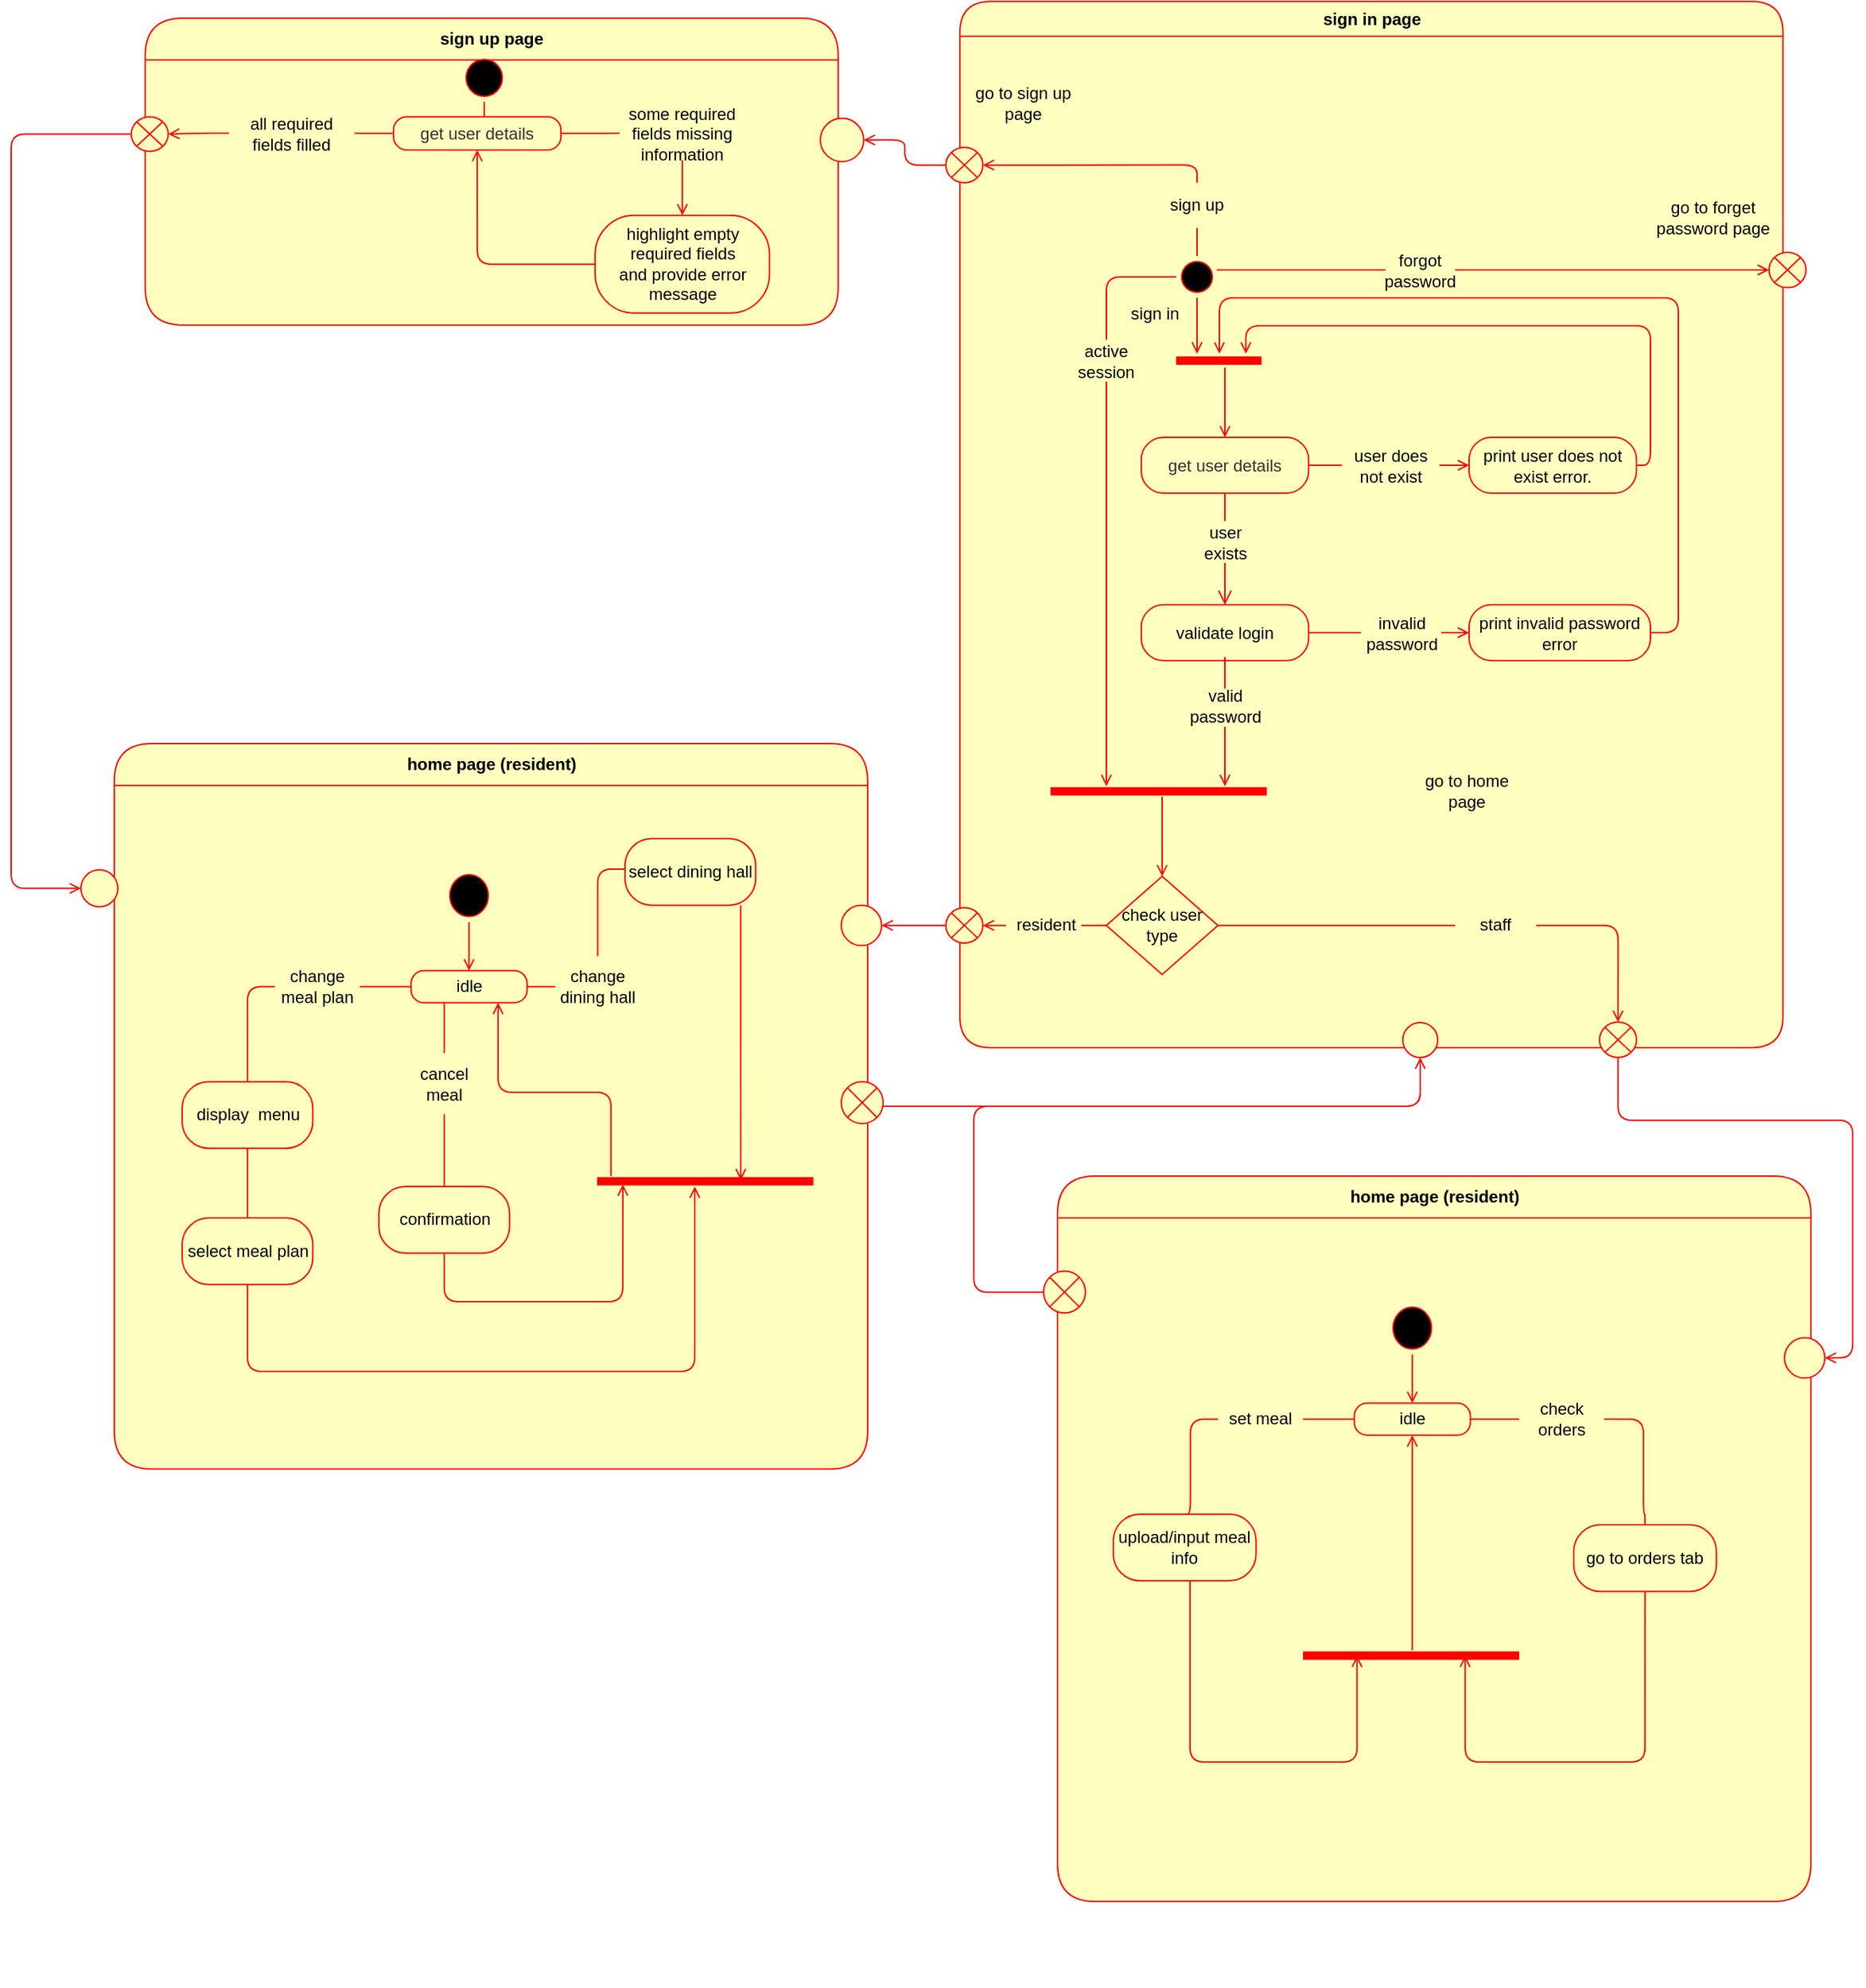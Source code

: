 <mxfile version="13.6.4" type="device"><diagram name="Page-1" id="e7e014a7-5840-1c2e-5031-d8a46d1fe8dd"><mxGraphModel dx="1730" dy="927" grid="1" gridSize="10" guides="1" tooltips="1" connect="1" arrows="1" fold="1" page="1" pageScale="1" pageWidth="1169" pageHeight="826" background="#ffffff" math="0" shadow="0"><root><mxCell id="0"/><mxCell id="1" parent="0"/><mxCell id="c84REXL6Kti-XfnDkjd7-9" value="" style="group" parent="1" vertex="1" connectable="0"><mxGeometry x="333.92" y="570" width="540" height="581" as="geometry"/></mxCell><mxCell id="J8pDNo0ezFdoXemJRQIE-2" value="home page (resident)" style="swimlane;html=1;fontStyle=1;align=center;verticalAlign=middle;childLayout=stackLayout;horizontal=1;startSize=30;horizontalStack=0;resizeParent=0;resizeLast=1;container=1;fontColor=#000000;collapsible=0;rounded=1;arcSize=30;strokeColor=#ff0000;fillColor=#ffffc0;swimlaneFillColor=#ffffc0;dropTarget=0;" parent="c84REXL6Kti-XfnDkjd7-9" vertex="1"><mxGeometry width="540" height="520" as="geometry"/></mxCell><mxCell id="axWKq0WFahW45HJYcGb4-112" style="edgeStyle=orthogonalEdgeStyle;rounded=1;orthogonalLoop=1;jettySize=auto;html=1;endArrow=open;endFill=0;strokeColor=#FF0000;" parent="c84REXL6Kti-XfnDkjd7-9" source="J8pDNo0ezFdoXemJRQIE-16" target="J8pDNo0ezFdoXemJRQIE-75" edge="1"><mxGeometry relative="1" as="geometry"/></mxCell><mxCell id="J8pDNo0ezFdoXemJRQIE-16" value="" style="ellipse;html=1;shape=startState;fillColor=#000000;strokeColor=#ff0000;" parent="c84REXL6Kti-XfnDkjd7-9" vertex="1"><mxGeometry x="236.528" y="89.996" width="35.56" height="37.93" as="geometry"/></mxCell><mxCell id="axWKq0WFahW45HJYcGb4-122" style="edgeStyle=orthogonalEdgeStyle;rounded=1;orthogonalLoop=1;jettySize=auto;html=1;entryX=0.5;entryY=0;entryDx=0;entryDy=0;endArrow=none;endFill=0;strokeColor=#FF0000;" parent="c84REXL6Kti-XfnDkjd7-9" source="axWKq0WFahW45HJYcGb4-136" target="axWKq0WFahW45HJYcGb4-119" edge="1"><mxGeometry relative="1" as="geometry"><Array as="points"><mxPoint x="95.231" y="174.133"/></Array></mxGeometry></mxCell><mxCell id="J8pDNo0ezFdoXemJRQIE-75" value="idle" style="rounded=1;whiteSpace=wrap;html=1;arcSize=40;fontColor=#000000;fillColor=#ffffc0;strokeColor=#ff0000;" parent="c84REXL6Kti-XfnDkjd7-9" vertex="1"><mxGeometry x="212.723" y="162.765" width="83.176" height="23.01" as="geometry"/></mxCell><mxCell id="J8pDNo0ezFdoXemJRQIE-231" value="" style="shape=sumEllipse;perimeter=ellipsePerimeter;whiteSpace=wrap;html=1;backgroundOutline=1;strokeColor=#FF0000;fillColor=#ffffc0;" parent="c84REXL6Kti-XfnDkjd7-9" vertex="1"><mxGeometry x="521.09" y="242.35" width="30" height="30" as="geometry"/></mxCell><mxCell id="J8pDNo0ezFdoXemJRQIE-235" value="" style="ellipse;whiteSpace=wrap;html=1;aspect=fixed;fillColor=#ffffc0;strokeColor=#FF0000;" parent="c84REXL6Kti-XfnDkjd7-9" vertex="1"><mxGeometry x="521.09" y="115.87" width="28.91" height="28.91" as="geometry"/></mxCell><mxCell id="axWKq0WFahW45HJYcGb4-119" value="display&amp;nbsp; menu" style="rounded=1;whiteSpace=wrap;html=1;arcSize=40;fontColor=#000000;fillColor=#ffffc0;strokeColor=#ff0000;" parent="c84REXL6Kti-XfnDkjd7-9" vertex="1"><mxGeometry x="48.651" y="242.352" width="93.64" height="47.719" as="geometry"/></mxCell><mxCell id="axWKq0WFahW45HJYcGb4-147" style="edgeStyle=orthogonalEdgeStyle;rounded=1;orthogonalLoop=1;jettySize=auto;html=1;endArrow=open;endFill=0;strokeColor=#FF0000;" parent="c84REXL6Kti-XfnDkjd7-9" source="axWKq0WFahW45HJYcGb4-133" edge="1"><mxGeometry relative="1" as="geometry"><mxPoint x="449.08" y="313" as="targetPoint"/><Array as="points"><mxPoint x="449" y="220"/><mxPoint x="449" y="220"/></Array></mxGeometry></mxCell><mxCell id="axWKq0WFahW45HJYcGb4-133" value="select dining hall" style="rounded=1;whiteSpace=wrap;html=1;arcSize=40;fontColor=#000000;fillColor=#ffffc0;strokeColor=#ff0000;" parent="c84REXL6Kti-XfnDkjd7-9" vertex="1"><mxGeometry x="366.082" y="68.152" width="93.64" height="47.719" as="geometry"/></mxCell><mxCell id="axWKq0WFahW45HJYcGb4-123" style="edgeStyle=orthogonalEdgeStyle;rounded=1;orthogonalLoop=1;jettySize=auto;html=1;endArrow=none;endFill=0;strokeColor=#FF0000;" parent="c84REXL6Kti-XfnDkjd7-9" source="axWKq0WFahW45HJYcGb4-144" edge="1"><mxGeometry relative="1" as="geometry"><mxPoint x="366.08" y="90" as="targetPoint"/><Array as="points"><mxPoint x="346" y="90"/></Array></mxGeometry></mxCell><mxCell id="axWKq0WFahW45HJYcGb4-148" style="edgeStyle=orthogonalEdgeStyle;rounded=1;orthogonalLoop=1;jettySize=auto;html=1;entryX=0.119;entryY=0.8;entryDx=0;entryDy=0;entryPerimeter=0;endArrow=open;endFill=0;strokeColor=#FF0000;" parent="c84REXL6Kti-XfnDkjd7-9" source="axWKq0WFahW45HJYcGb4-135" target="axWKq0WFahW45HJYcGb4-146" edge="1"><mxGeometry relative="1" as="geometry"><Array as="points"><mxPoint x="237" y="400"/><mxPoint x="365" y="400"/></Array></mxGeometry></mxCell><mxCell id="axWKq0WFahW45HJYcGb4-135" value="confirmation" style="rounded=1;whiteSpace=wrap;html=1;arcSize=40;fontColor=#000000;fillColor=#ffffc0;strokeColor=#ff0000;" parent="c84REXL6Kti-XfnDkjd7-9" vertex="1"><mxGeometry x="189.664" y="317.501" width="93.64" height="47.719" as="geometry"/></mxCell><mxCell id="axWKq0WFahW45HJYcGb4-136" value="change meal plan" style="text;html=1;strokeColor=none;fillColor=none;align=center;verticalAlign=middle;whiteSpace=wrap;rounded=0;" parent="c84REXL6Kti-XfnDkjd7-9" vertex="1"><mxGeometry x="115.114" y="152.382" width="60.812" height="43.785" as="geometry"/></mxCell><mxCell id="axWKq0WFahW45HJYcGb4-137" style="edgeStyle=orthogonalEdgeStyle;rounded=1;orthogonalLoop=1;jettySize=auto;html=1;endArrow=none;endFill=0;strokeColor=#FF0000;entryX=1;entryY=0.5;entryDx=0;entryDy=0;" parent="c84REXL6Kti-XfnDkjd7-9" source="J8pDNo0ezFdoXemJRQIE-75" target="axWKq0WFahW45HJYcGb4-136" edge="1"><mxGeometry relative="1" as="geometry"><mxPoint x="568.53" y="855.35" as="sourcePoint"/><mxPoint x="177.904" y="174.133" as="targetPoint"/><Array as="points"/></mxGeometry></mxCell><mxCell id="axWKq0WFahW45HJYcGb4-143" style="edgeStyle=orthogonalEdgeStyle;rounded=1;orthogonalLoop=1;jettySize=auto;html=1;entryX=0.5;entryY=0;entryDx=0;entryDy=0;endArrow=none;endFill=0;strokeColor=#FF0000;" parent="c84REXL6Kti-XfnDkjd7-9" source="axWKq0WFahW45HJYcGb4-138" target="axWKq0WFahW45HJYcGb4-135" edge="1"><mxGeometry relative="1" as="geometry"/></mxCell><mxCell id="axWKq0WFahW45HJYcGb4-138" value="cancel meal" style="text;html=1;strokeColor=none;fillColor=none;align=center;verticalAlign=middle;whiteSpace=wrap;rounded=0;" parent="c84REXL6Kti-XfnDkjd7-9" vertex="1"><mxGeometry x="206.083" y="221.902" width="60.812" height="43.785" as="geometry"/></mxCell><mxCell id="axWKq0WFahW45HJYcGb4-139" style="edgeStyle=orthogonalEdgeStyle;rounded=1;orthogonalLoop=1;jettySize=auto;html=1;endArrow=none;endFill=0;strokeColor=#FF0000;entryX=0.5;entryY=0;entryDx=0;entryDy=0;" parent="c84REXL6Kti-XfnDkjd7-9" source="J8pDNo0ezFdoXemJRQIE-75" target="axWKq0WFahW45HJYcGb4-138" edge="1"><mxGeometry relative="1" as="geometry"><mxPoint x="610.115" y="971.126" as="targetPoint"/><mxPoint x="610.104" y="866.83" as="sourcePoint"/><Array as="points"><mxPoint x="236" y="222"/></Array></mxGeometry></mxCell><mxCell id="axWKq0WFahW45HJYcGb4-144" value="change dining hall" style="text;html=1;strokeColor=none;fillColor=none;align=center;verticalAlign=middle;whiteSpace=wrap;rounded=0;" parent="c84REXL6Kti-XfnDkjd7-9" vertex="1"><mxGeometry x="316.084" y="152.372" width="60.812" height="43.785" as="geometry"/></mxCell><mxCell id="axWKq0WFahW45HJYcGb4-145" style="edgeStyle=orthogonalEdgeStyle;rounded=1;orthogonalLoop=1;jettySize=auto;html=1;endArrow=none;endFill=0;strokeColor=#FF0000;entryX=0;entryY=0.5;entryDx=0;entryDy=0;" parent="c84REXL6Kti-XfnDkjd7-9" source="J8pDNo0ezFdoXemJRQIE-75" target="axWKq0WFahW45HJYcGb4-144" edge="1"><mxGeometry relative="1" as="geometry"><mxPoint x="701.232" y="800.982" as="targetPoint"/><mxPoint x="625.899" y="744.329" as="sourcePoint"/></mxGeometry></mxCell><mxCell id="axWKq0WFahW45HJYcGb4-150" style="edgeStyle=orthogonalEdgeStyle;rounded=1;orthogonalLoop=1;jettySize=auto;html=1;entryX=0.75;entryY=1;entryDx=0;entryDy=0;endArrow=open;endFill=0;strokeColor=#FF0000;" parent="c84REXL6Kti-XfnDkjd7-9" source="axWKq0WFahW45HJYcGb4-146" target="J8pDNo0ezFdoXemJRQIE-75" edge="1"><mxGeometry relative="1" as="geometry"><Array as="points"><mxPoint x="356" y="250"/><mxPoint x="275" y="250"/></Array></mxGeometry></mxCell><mxCell id="axWKq0WFahW45HJYcGb4-146" value="" style="shape=line;html=1;strokeWidth=6;strokeColor=#ff0000;" parent="c84REXL6Kti-XfnDkjd7-9" vertex="1"><mxGeometry x="346.08" y="310" width="155" height="7.5" as="geometry"/></mxCell><mxCell id="axWKq0WFahW45HJYcGb4-149" style="edgeStyle=orthogonalEdgeStyle;rounded=1;orthogonalLoop=1;jettySize=auto;html=1;endArrow=open;endFill=0;strokeColor=#FF0000;" parent="c84REXL6Kti-XfnDkjd7-9" source="axWKq0WFahW45HJYcGb4-119" target="axWKq0WFahW45HJYcGb4-146" edge="1"><mxGeometry relative="1" as="geometry"><mxPoint x="416.08" y="500" as="targetPoint"/><Array as="points"><mxPoint x="95.08" y="450"/><mxPoint x="416.08" y="450"/></Array></mxGeometry></mxCell><mxCell id="wWHt8qmo5a6tFnGmLtDV-1" value="select meal plan" style="rounded=1;whiteSpace=wrap;html=1;arcSize=40;fontColor=#000000;fillColor=#ffffc0;strokeColor=#ff0000;" vertex="1" parent="c84REXL6Kti-XfnDkjd7-9"><mxGeometry x="48.651" y="340.002" width="93.64" height="47.719" as="geometry"/></mxCell><mxCell id="c84REXL6Kti-XfnDkjd7-10" value="" style="group" parent="1" vertex="1" connectable="0"><mxGeometry x="920" y="38" width="630" height="757" as="geometry"/></mxCell><mxCell id="J8pDNo0ezFdoXemJRQIE-218" value="sign in page" style="swimlane;html=1;fontStyle=1;align=center;verticalAlign=middle;childLayout=stackLayout;horizontal=1;startSize=25;horizontalStack=0;resizeParent=0;resizeLast=1;container=1;fontColor=#000000;collapsible=0;rounded=1;arcSize=30;strokeColor=#ff0000;fillColor=#ffffc0;swimlaneFillColor=#ffffc0;dropTarget=0;" parent="c84REXL6Kti-XfnDkjd7-10" vertex="1"><mxGeometry x="20" width="590" height="750" as="geometry"/></mxCell><mxCell id="cNfwhekLYFBPGd0EELtA-41" value="" style="ellipse;html=1;shape=startState;fillColor=#000000;strokeColor=#ff0000;" parent="c84REXL6Kti-XfnDkjd7-10" vertex="1"><mxGeometry x="175" y="182.5" width="30" height="30" as="geometry"/></mxCell><mxCell id="cNfwhekLYFBPGd0EELtA-42" value="" style="edgeStyle=orthogonalEdgeStyle;html=1;verticalAlign=bottom;endArrow=open;endSize=6;strokeColor=#ff0000;" parent="c84REXL6Kti-XfnDkjd7-10" source="cNfwhekLYFBPGd0EELtA-41" edge="1"><mxGeometry relative="1" as="geometry"><mxPoint x="190" y="252.5" as="targetPoint"/><Array as="points"><mxPoint x="190" y="232.5"/><mxPoint x="190" y="232.5"/></Array></mxGeometry></mxCell><mxCell id="cNfwhekLYFBPGd0EELtA-50" value="&lt;span style=&quot;color: rgb(51 , 51 , 51)&quot;&gt;get user details&lt;/span&gt;" style="rounded=1;whiteSpace=wrap;html=1;arcSize=40;fontColor=#000000;fillColor=#ffffc0;strokeColor=#ff0000;" parent="c84REXL6Kti-XfnDkjd7-10" vertex="1"><mxGeometry x="150" y="312.5" width="120" height="40" as="geometry"/></mxCell><mxCell id="cNfwhekLYFBPGd0EELtA-52" value="validate login" style="rounded=1;whiteSpace=wrap;html=1;arcSize=40;fontColor=#000000;fillColor=#ffffc0;strokeColor=#ff0000;" parent="c84REXL6Kti-XfnDkjd7-10" vertex="1"><mxGeometry x="150" y="432.5" width="120" height="40" as="geometry"/></mxCell><mxCell id="J8pDNo0ezFdoXemJRQIE-70" style="edgeStyle=orthogonalEdgeStyle;rounded=1;orthogonalLoop=1;jettySize=auto;html=1;startArrow=none;startFill=0;endArrow=open;endFill=0;endSize=6;strokeColor=#FF0000;" parent="c84REXL6Kti-XfnDkjd7-10" source="cNfwhekLYFBPGd0EELtA-54" edge="1"><mxGeometry relative="1" as="geometry"><mxPoint x="225" y="252.5" as="targetPoint"/><Array as="points"><mxPoint x="515" y="332.5"/><mxPoint x="515" y="232.5"/><mxPoint x="225" y="232.5"/></Array></mxGeometry></mxCell><mxCell id="cNfwhekLYFBPGd0EELtA-54" value="print user does not exist error." style="rounded=1;whiteSpace=wrap;html=1;arcSize=40;fontColor=#000000;fillColor=#ffffc0;strokeColor=#ff0000;" parent="c84REXL6Kti-XfnDkjd7-10" vertex="1"><mxGeometry x="385" y="312.5" width="120" height="40" as="geometry"/></mxCell><mxCell id="cNfwhekLYFBPGd0EELtA-59" value="print invalid password error" style="rounded=1;whiteSpace=wrap;html=1;arcSize=40;fontColor=#000000;fillColor=#ffffc0;strokeColor=#ff0000;" parent="c84REXL6Kti-XfnDkjd7-10" vertex="1"><mxGeometry x="385" y="432.5" width="130" height="40" as="geometry"/></mxCell><mxCell id="qxdA_kbtUOldHFDPIeFM-6" value="forgot password" style="text;html=1;strokeColor=none;fillColor=none;align=center;verticalAlign=middle;whiteSpace=wrap;rounded=0;fontColor=#000000;" parent="c84REXL6Kti-XfnDkjd7-10" vertex="1"><mxGeometry x="325" y="177.5" width="50" height="30" as="geometry"/></mxCell><mxCell id="J8pDNo0ezFdoXemJRQIE-190" style="edgeStyle=orthogonalEdgeStyle;rounded=0;orthogonalLoop=1;jettySize=auto;html=1;entryX=0;entryY=0.5;entryDx=0;entryDy=0;startArrow=none;startFill=0;endArrow=none;endFill=0;endSize=6;strokeColor=#FF0000;" parent="c84REXL6Kti-XfnDkjd7-10" source="cNfwhekLYFBPGd0EELtA-41" target="qxdA_kbtUOldHFDPIeFM-6" edge="1"><mxGeometry relative="1" as="geometry"><Array as="points"><mxPoint x="265" y="192.5"/><mxPoint x="265" y="192.5"/></Array></mxGeometry></mxCell><mxCell id="qxdA_kbtUOldHFDPIeFM-13" value="go to forget password page" style="text;html=1;strokeColor=none;fillColor=none;align=center;verticalAlign=middle;whiteSpace=wrap;rounded=0;" parent="c84REXL6Kti-XfnDkjd7-10" vertex="1"><mxGeometry x="505" y="137.5" width="110" height="35" as="geometry"/></mxCell><mxCell id="hpKaqUBEXIY6Ty9HshB4-2" value="go to sign up page" style="text;html=1;strokeColor=none;fillColor=none;align=center;verticalAlign=middle;whiteSpace=wrap;rounded=0;" parent="c84REXL6Kti-XfnDkjd7-10" vertex="1"><mxGeometry x="20" y="55" width="91.25" height="35" as="geometry"/></mxCell><mxCell id="hpKaqUBEXIY6Ty9HshB4-4" value="sign up" style="text;html=1;strokeColor=none;fillColor=none;align=center;verticalAlign=middle;whiteSpace=wrap;rounded=0;" parent="c84REXL6Kti-XfnDkjd7-10" vertex="1"><mxGeometry x="145" y="130" width="90" height="32.5" as="geometry"/></mxCell><mxCell id="J8pDNo0ezFdoXemJRQIE-188" style="edgeStyle=orthogonalEdgeStyle;rounded=0;orthogonalLoop=1;jettySize=auto;html=1;startArrow=none;startFill=0;endArrow=none;endFill=0;endSize=6;strokeColor=#FF0000;" parent="c84REXL6Kti-XfnDkjd7-10" source="cNfwhekLYFBPGd0EELtA-41" target="hpKaqUBEXIY6Ty9HshB4-4" edge="1"><mxGeometry relative="1" as="geometry"/></mxCell><mxCell id="J8pDNo0ezFdoXemJRQIE-46" value="" style="shape=line;html=1;strokeWidth=6;strokeColor=#ff0000;" parent="c84REXL6Kti-XfnDkjd7-10" vertex="1"><mxGeometry x="85" y="562.5" width="155" height="7.5" as="geometry"/></mxCell><mxCell id="J8pDNo0ezFdoXemJRQIE-67" style="edgeStyle=orthogonalEdgeStyle;rounded=0;orthogonalLoop=1;jettySize=auto;html=1;entryX=0.5;entryY=0;entryDx=0;entryDy=0;startArrow=none;startFill=0;endArrow=open;endFill=0;endSize=6;strokeColor=#FF0000;" parent="c84REXL6Kti-XfnDkjd7-10" source="J8pDNo0ezFdoXemJRQIE-59" target="cNfwhekLYFBPGd0EELtA-50" edge="1"><mxGeometry relative="1" as="geometry"><Array as="points"><mxPoint x="210" y="272.5"/><mxPoint x="210" y="272.5"/></Array></mxGeometry></mxCell><mxCell id="J8pDNo0ezFdoXemJRQIE-59" value="" style="shape=line;html=1;strokeWidth=6;strokeColor=#ff0000;rotation=0;" parent="c84REXL6Kti-XfnDkjd7-10" vertex="1"><mxGeometry x="175" y="252.5" width="61.25" height="10" as="geometry"/></mxCell><mxCell id="J8pDNo0ezFdoXemJRQIE-65" style="edgeStyle=orthogonalEdgeStyle;rounded=1;orthogonalLoop=1;jettySize=auto;html=1;startArrow=none;startFill=0;endArrow=open;endFill=0;endSize=6;strokeColor=#FF0000;" parent="c84REXL6Kti-XfnDkjd7-10" source="cNfwhekLYFBPGd0EELtA-59" target="J8pDNo0ezFdoXemJRQIE-59" edge="1"><mxGeometry relative="1" as="geometry"><mxPoint x="575" y="212.5" as="targetPoint"/><Array as="points"><mxPoint x="535" y="452.5"/><mxPoint x="535" y="212.5"/><mxPoint x="206" y="212.5"/></Array></mxGeometry></mxCell><mxCell id="J8pDNo0ezFdoXemJRQIE-180" style="edgeStyle=orthogonalEdgeStyle;rounded=0;orthogonalLoop=1;jettySize=auto;html=1;entryX=0;entryY=0.5;entryDx=0;entryDy=0;startArrow=none;startFill=0;endArrow=open;endFill=0;endSize=6;strokeColor=#FF0000;" parent="c84REXL6Kti-XfnDkjd7-10" source="cNfwhekLYFBPGd0EELtA-69" target="cNfwhekLYFBPGd0EELtA-59" edge="1"><mxGeometry relative="1" as="geometry"/></mxCell><mxCell id="cNfwhekLYFBPGd0EELtA-69" value="&lt;div&gt;invalid password&lt;/div&gt;" style="text;html=1;strokeColor=none;fillColor=none;align=center;verticalAlign=middle;whiteSpace=wrap;rounded=0;fontColor=#000000;" parent="c84REXL6Kti-XfnDkjd7-10" vertex="1"><mxGeometry x="307.5" y="437.5" width="57.5" height="30" as="geometry"/></mxCell><mxCell id="J8pDNo0ezFdoXemJRQIE-179" style="edgeStyle=orthogonalEdgeStyle;rounded=0;orthogonalLoop=1;jettySize=auto;html=1;entryX=0;entryY=0.5;entryDx=0;entryDy=0;startArrow=none;startFill=0;endArrow=none;endFill=0;endSize=6;strokeColor=#FF0000;" parent="c84REXL6Kti-XfnDkjd7-10" source="cNfwhekLYFBPGd0EELtA-52" target="cNfwhekLYFBPGd0EELtA-69" edge="1"><mxGeometry relative="1" as="geometry"/></mxCell><mxCell id="J8pDNo0ezFdoXemJRQIE-183" style="edgeStyle=orthogonalEdgeStyle;rounded=0;orthogonalLoop=1;jettySize=auto;html=1;entryX=0;entryY=0.5;entryDx=0;entryDy=0;startArrow=none;startFill=0;endArrow=open;endFill=0;endSize=6;strokeColor=#FF0000;" parent="c84REXL6Kti-XfnDkjd7-10" source="cNfwhekLYFBPGd0EELtA-67" target="cNfwhekLYFBPGd0EELtA-54" edge="1"><mxGeometry relative="1" as="geometry"/></mxCell><mxCell id="cNfwhekLYFBPGd0EELtA-67" value="user does not exist" style="text;html=1;strokeColor=none;fillColor=none;align=center;verticalAlign=middle;whiteSpace=wrap;rounded=0;fontColor=#000000;" parent="c84REXL6Kti-XfnDkjd7-10" vertex="1"><mxGeometry x="293.75" y="317.5" width="70" height="30" as="geometry"/></mxCell><mxCell id="J8pDNo0ezFdoXemJRQIE-182" style="edgeStyle=orthogonalEdgeStyle;rounded=0;orthogonalLoop=1;jettySize=auto;html=1;startArrow=none;startFill=0;endArrow=none;endFill=0;endSize=6;strokeColor=#FF0000;" parent="c84REXL6Kti-XfnDkjd7-10" source="cNfwhekLYFBPGd0EELtA-50" target="cNfwhekLYFBPGd0EELtA-67" edge="1"><mxGeometry relative="1" as="geometry"/></mxCell><mxCell id="cNfwhekLYFBPGd0EELtA-66" value="user exists" style="text;html=1;strokeColor=none;fillColor=none;align=center;verticalAlign=middle;whiteSpace=wrap;rounded=0;fontColor=#000000;" parent="c84REXL6Kti-XfnDkjd7-10" vertex="1"><mxGeometry x="187.5" y="372.5" width="45" height="30" as="geometry"/></mxCell><mxCell id="cNfwhekLYFBPGd0EELtA-51" value="" style="edgeStyle=orthogonalEdgeStyle;html=1;verticalAlign=bottom;endArrow=open;endSize=8;strokeColor=#ff0000;" parent="c84REXL6Kti-XfnDkjd7-10" source="cNfwhekLYFBPGd0EELtA-66" target="cNfwhekLYFBPGd0EELtA-52" edge="1"><mxGeometry relative="1" as="geometry"><mxPoint x="220" y="432.5" as="targetPoint"/></mxGeometry></mxCell><mxCell id="J8pDNo0ezFdoXemJRQIE-184" value="" style="edgeStyle=orthogonalEdgeStyle;html=1;verticalAlign=bottom;endArrow=none;endSize=8;strokeColor=#ff0000;endFill=0;" parent="c84REXL6Kti-XfnDkjd7-10" source="cNfwhekLYFBPGd0EELtA-50" target="cNfwhekLYFBPGd0EELtA-66" edge="1"><mxGeometry relative="1" as="geometry"><mxPoint x="210" y="432.5" as="targetPoint"/><mxPoint x="210" y="352.5" as="sourcePoint"/></mxGeometry></mxCell><mxCell id="J8pDNo0ezFdoXemJRQIE-225" style="edgeStyle=orthogonalEdgeStyle;rounded=1;orthogonalLoop=1;jettySize=auto;html=1;startArrow=none;startFill=0;endArrow=open;endFill=0;endSize=6;strokeColor=#FF0000;" parent="c84REXL6Kti-XfnDkjd7-10" source="cNfwhekLYFBPGd0EELtA-68" target="J8pDNo0ezFdoXemJRQIE-46" edge="1"><mxGeometry relative="1" as="geometry"><Array as="points"><mxPoint x="210" y="541"/><mxPoint x="210" y="541"/></Array></mxGeometry></mxCell><mxCell id="cNfwhekLYFBPGd0EELtA-68" value="valid password" style="text;html=1;strokeColor=none;fillColor=none;align=center;verticalAlign=middle;whiteSpace=wrap;rounded=0;fontColor=#000000;" parent="c84REXL6Kti-XfnDkjd7-10" vertex="1"><mxGeometry x="187.5" y="490" width="45" height="30" as="geometry"/></mxCell><mxCell id="J8pDNo0ezFdoXemJRQIE-185" style="edgeStyle=orthogonalEdgeStyle;rounded=0;orthogonalLoop=1;jettySize=auto;html=1;startArrow=none;startFill=0;endArrow=none;endFill=0;endSize=6;strokeColor=#FF0000;" parent="c84REXL6Kti-XfnDkjd7-10" source="cNfwhekLYFBPGd0EELtA-52" target="cNfwhekLYFBPGd0EELtA-68" edge="1"><mxGeometry relative="1" as="geometry"><mxPoint x="210" y="472.5" as="sourcePoint"/><mxPoint x="210" y="542.5" as="targetPoint"/><Array as="points"/></mxGeometry></mxCell><mxCell id="qxdA_kbtUOldHFDPIeFM-19" value="active session" style="text;html=1;strokeColor=none;fillColor=none;align=center;verticalAlign=middle;whiteSpace=wrap;rounded=0;" parent="c84REXL6Kti-XfnDkjd7-10" vertex="1"><mxGeometry x="100" y="242.5" width="50" height="30" as="geometry"/></mxCell><mxCell id="qxdA_kbtUOldHFDPIeFM-18" style="edgeStyle=orthogonalEdgeStyle;rounded=1;orthogonalLoop=1;jettySize=auto;html=1;endArrow=open;endFill=0;strokeColor=#FF0000;" parent="c84REXL6Kti-XfnDkjd7-10" source="qxdA_kbtUOldHFDPIeFM-19" target="J8pDNo0ezFdoXemJRQIE-46" edge="1"><mxGeometry relative="1" as="geometry"><mxPoint x="-660" y="350" as="targetPoint"/><Array as="points"><mxPoint x="125" y="420"/><mxPoint x="125" y="420"/></Array></mxGeometry></mxCell><mxCell id="J8pDNo0ezFdoXemJRQIE-186" style="edgeStyle=orthogonalEdgeStyle;rounded=1;orthogonalLoop=1;jettySize=auto;html=1;endArrow=none;endFill=0;strokeColor=#FF0000;" parent="c84REXL6Kti-XfnDkjd7-10" source="cNfwhekLYFBPGd0EELtA-41" target="qxdA_kbtUOldHFDPIeFM-19" edge="1"><mxGeometry relative="1" as="geometry"><mxPoint x="125.059" y="542.5" as="targetPoint"/><Array as="points"/><mxPoint x="180.0" y="197.559" as="sourcePoint"/></mxGeometry></mxCell><mxCell id="J8pDNo0ezFdoXemJRQIE-229" value="" style="ellipse;whiteSpace=wrap;html=1;aspect=fixed;fillColor=#ffffc0;strokeColor=#FF0000;" parent="c84REXL6Kti-XfnDkjd7-10" vertex="1"><mxGeometry x="337.5" y="732" width="25" height="25" as="geometry"/></mxCell><mxCell id="J8pDNo0ezFdoXemJRQIE-191" style="edgeStyle=orthogonalEdgeStyle;rounded=1;orthogonalLoop=1;jettySize=auto;html=1;startArrow=none;startFill=0;endArrow=open;endFill=0;endSize=6;strokeColor=#FF0000;entryX=0;entryY=0.5;entryDx=0;entryDy=0;" parent="c84REXL6Kti-XfnDkjd7-10" source="qxdA_kbtUOldHFDPIeFM-6" target="axWKq0WFahW45HJYcGb4-55" edge="1"><mxGeometry relative="1" as="geometry"><mxPoint x="590.0" y="191.875" as="targetPoint"/></mxGeometry></mxCell><mxCell id="J8pDNo0ezFdoXemJRQIE-189" style="edgeStyle=orthogonalEdgeStyle;rounded=1;orthogonalLoop=1;jettySize=auto;html=1;entryX=1;entryY=0.5;entryDx=0;entryDy=0;startArrow=none;startFill=0;endArrow=open;endFill=0;endSize=6;strokeColor=#FF0000;" parent="c84REXL6Kti-XfnDkjd7-10" source="hpKaqUBEXIY6Ty9HshB4-4" target="axWKq0WFahW45HJYcGb4-56" edge="1"><mxGeometry relative="1" as="geometry"><mxPoint x="32" y="113.5" as="targetPoint"/><Array as="points"><mxPoint x="190" y="117"/></Array></mxGeometry></mxCell><mxCell id="axWKq0WFahW45HJYcGb4-1" value="go to home page" style="text;html=1;strokeColor=none;fillColor=none;align=center;verticalAlign=middle;whiteSpace=wrap;rounded=0;" parent="c84REXL6Kti-XfnDkjd7-10" vertex="1"><mxGeometry x="337.5" y="548.75" width="91.25" height="35" as="geometry"/></mxCell><mxCell id="axWKq0WFahW45HJYcGb4-2" value="&lt;div&gt;sign in&lt;/div&gt;" style="text;html=1;strokeColor=none;fillColor=none;align=center;verticalAlign=middle;whiteSpace=wrap;rounded=0;" parent="c84REXL6Kti-XfnDkjd7-10" vertex="1"><mxGeometry x="115" y="207.5" width="90" height="32.5" as="geometry"/></mxCell><mxCell id="axWKq0WFahW45HJYcGb4-55" value="" style="shape=sumEllipse;perimeter=ellipsePerimeter;whiteSpace=wrap;html=1;backgroundOutline=1;strokeColor=#FF0000;fillColor=#ffffc0;" parent="c84REXL6Kti-XfnDkjd7-10" vertex="1"><mxGeometry x="600" y="179.82" width="26.49" height="25.35" as="geometry"/></mxCell><mxCell id="axWKq0WFahW45HJYcGb4-56" value="" style="shape=sumEllipse;perimeter=ellipsePerimeter;whiteSpace=wrap;html=1;backgroundOutline=1;strokeColor=#FF0000;fillColor=#ffffc0;" parent="c84REXL6Kti-XfnDkjd7-10" vertex="1"><mxGeometry x="10" y="104.65" width="26.49" height="25.35" as="geometry"/></mxCell><mxCell id="axWKq0WFahW45HJYcGb4-102" style="edgeStyle=orthogonalEdgeStyle;rounded=1;orthogonalLoop=1;jettySize=auto;html=1;entryX=1;entryY=0.5;entryDx=0;entryDy=0;endArrow=none;endFill=0;strokeColor=#FF0000;" parent="c84REXL6Kti-XfnDkjd7-10" source="axWKq0WFahW45HJYcGb4-93" target="J8pDNo0ezFdoXemJRQIE-44" edge="1"><mxGeometry relative="1" as="geometry"><Array as="points"/></mxGeometry></mxCell><mxCell id="axWKq0WFahW45HJYcGb4-93" value="check user type" style="rhombus;whiteSpace=wrap;html=1;fillColor=#ffffc0;strokeColor=#ff0000;" parent="c84REXL6Kti-XfnDkjd7-10" vertex="1"><mxGeometry x="125.0" y="627.18" width="80" height="70.3" as="geometry"/></mxCell><mxCell id="axWKq0WFahW45HJYcGb4-94" style="edgeStyle=orthogonalEdgeStyle;rounded=1;orthogonalLoop=1;jettySize=auto;html=1;entryX=0.5;entryY=0;entryDx=0;entryDy=0;startArrow=none;startFill=0;endArrow=open;endFill=0;endSize=6;strokeColor=#FF0000;" parent="c84REXL6Kti-XfnDkjd7-10" source="J8pDNo0ezFdoXemJRQIE-46" target="axWKq0WFahW45HJYcGb4-93" edge="1"><mxGeometry relative="1" as="geometry"><mxPoint x="1094.255" y="674.65" as="targetPoint"/><Array as="points"><mxPoint x="165" y="592"/><mxPoint x="165" y="592"/></Array><mxPoint x="1094.294" y="590.0" as="sourcePoint"/></mxGeometry></mxCell><mxCell id="axWKq0WFahW45HJYcGb4-50" value="" style="shape=sumEllipse;perimeter=ellipsePerimeter;whiteSpace=wrap;html=1;backgroundOutline=1;strokeColor=#FF0000;fillColor=#ffffc0;" parent="c84REXL6Kti-XfnDkjd7-10" vertex="1"><mxGeometry x="10" y="649.65" width="26.49" height="25.35" as="geometry"/></mxCell><mxCell id="axWKq0WFahW45HJYcGb4-97" style="edgeStyle=orthogonalEdgeStyle;rounded=1;orthogonalLoop=1;jettySize=auto;html=1;endArrow=open;endFill=0;strokeColor=#FF0000;entryX=1;entryY=0.5;entryDx=0;entryDy=0;" parent="c84REXL6Kti-XfnDkjd7-10" source="J8pDNo0ezFdoXemJRQIE-44" target="axWKq0WFahW45HJYcGb4-50" edge="1"><mxGeometry relative="1" as="geometry"><mxPoint x="100" y="682.0" as="targetPoint"/><Array as="points"><mxPoint x="53" y="662"/><mxPoint x="53" y="662"/></Array></mxGeometry></mxCell><mxCell id="J8pDNo0ezFdoXemJRQIE-44" value="resident" style="text;html=1;strokeColor=none;fillColor=none;align=center;verticalAlign=middle;whiteSpace=wrap;rounded=0;" parent="c84REXL6Kti-XfnDkjd7-10" vertex="1"><mxGeometry x="53.14" y="643.08" width="58.11" height="38.51" as="geometry"/></mxCell><mxCell id="axWKq0WFahW45HJYcGb4-114" value="staff" style="text;html=1;strokeColor=none;fillColor=none;align=center;verticalAlign=middle;whiteSpace=wrap;rounded=0;" parent="c84REXL6Kti-XfnDkjd7-10" vertex="1"><mxGeometry x="375" y="643.08" width="58.11" height="38.51" as="geometry"/></mxCell><mxCell id="axWKq0WFahW45HJYcGb4-115" style="edgeStyle=orthogonalEdgeStyle;rounded=1;orthogonalLoop=1;jettySize=auto;html=1;endArrow=none;endFill=0;strokeColor=#FF0000;" parent="c84REXL6Kti-XfnDkjd7-10" source="axWKq0WFahW45HJYcGb4-93" target="axWKq0WFahW45HJYcGb4-114" edge="1"><mxGeometry relative="1" as="geometry"><mxPoint x="460" y="662.33" as="targetPoint"/><mxPoint x="204.95" y="662.286" as="sourcePoint"/></mxGeometry></mxCell><mxCell id="axWKq0WFahW45HJYcGb4-116" value="" style="shape=sumEllipse;perimeter=ellipsePerimeter;whiteSpace=wrap;html=1;backgroundOutline=1;strokeColor=#FF0000;fillColor=#ffffc0;" parent="c84REXL6Kti-XfnDkjd7-10" vertex="1"><mxGeometry x="478.51" y="731.65" width="26.49" height="25.35" as="geometry"/></mxCell><mxCell id="axWKq0WFahW45HJYcGb4-113" style="edgeStyle=orthogonalEdgeStyle;rounded=1;orthogonalLoop=1;jettySize=auto;html=1;endArrow=open;endFill=0;strokeColor=#FF0000;entryX=0.5;entryY=0;entryDx=0;entryDy=0;" parent="c84REXL6Kti-XfnDkjd7-10" source="axWKq0WFahW45HJYcGb4-114" target="axWKq0WFahW45HJYcGb4-116" edge="1"><mxGeometry relative="1" as="geometry"><mxPoint x="460" y="662.33" as="targetPoint"/></mxGeometry></mxCell><mxCell id="axWKq0WFahW45HJYcGb4-20" value="" style="group" parent="1" vertex="1" connectable="0"><mxGeometry x="356.07" y="50" width="517.85" height="400" as="geometry"/></mxCell><mxCell id="axWKq0WFahW45HJYcGb4-21" value="sign up page" style="swimlane;html=1;fontStyle=1;align=center;verticalAlign=middle;childLayout=stackLayout;horizontal=1;startSize=30;horizontalStack=0;resizeParent=0;resizeLast=1;container=1;fontColor=#000000;collapsible=0;rounded=1;arcSize=30;strokeColor=#ff0000;fillColor=#ffffc0;swimlaneFillColor=#ffffc0;dropTarget=0;" parent="axWKq0WFahW45HJYcGb4-20" vertex="1"><mxGeometry width="496.75" height="220" as="geometry"/></mxCell><mxCell id="axWKq0WFahW45HJYcGb4-22" value="" style="ellipse;html=1;shape=startState;fillColor=#000000;strokeColor=#ff0000;" parent="axWKq0WFahW45HJYcGb4-20" vertex="1"><mxGeometry x="226.02" y="25.61" width="33.98" height="34.39" as="geometry"/></mxCell><mxCell id="axWKq0WFahW45HJYcGb4-24" style="edgeStyle=orthogonalEdgeStyle;rounded=0;orthogonalLoop=1;jettySize=auto;html=1;entryX=0.5;entryY=0;entryDx=0;entryDy=0;startArrow=none;startFill=0;endArrow=open;endFill=0;endSize=6;strokeColor=#FF0000;" parent="axWKq0WFahW45HJYcGb4-20" source="axWKq0WFahW45HJYcGb4-22" target="axWKq0WFahW45HJYcGb4-57" edge="1"><mxGeometry relative="1" as="geometry"><mxPoint x="235.96" y="38.386" as="targetPoint"/></mxGeometry></mxCell><mxCell id="axWKq0WFahW45HJYcGb4-47" value="" style="ellipse;whiteSpace=wrap;html=1;aspect=fixed;fillColor=#ffffc0;strokeColor=#FF0000;" parent="axWKq0WFahW45HJYcGb4-20" vertex="1"><mxGeometry x="483.93" y="71.79" width="31.07" height="31.07" as="geometry"/></mxCell><mxCell id="axWKq0WFahW45HJYcGb4-62" style="edgeStyle=orthogonalEdgeStyle;rounded=1;orthogonalLoop=1;jettySize=auto;html=1;endArrow=none;endFill=0;strokeColor=#FF0000;" parent="axWKq0WFahW45HJYcGb4-20" source="axWKq0WFahW45HJYcGb4-57" target="axWKq0WFahW45HJYcGb4-61" edge="1"><mxGeometry relative="1" as="geometry"/></mxCell><mxCell id="axWKq0WFahW45HJYcGb4-57" value="&lt;span style=&quot;color: rgb(51 , 51 , 51)&quot;&gt;get user details&lt;/span&gt;" style="rounded=1;whiteSpace=wrap;html=1;arcSize=40;fontColor=#000000;fillColor=#ffffc0;strokeColor=#ff0000;" parent="axWKq0WFahW45HJYcGb4-20" vertex="1"><mxGeometry x="178.01" y="70.699" width="120" height="23.75" as="geometry"/></mxCell><mxCell id="axWKq0WFahW45HJYcGb4-59" value="all required fields filled" style="text;html=1;strokeColor=none;fillColor=none;align=center;verticalAlign=middle;whiteSpace=wrap;rounded=0;" parent="axWKq0WFahW45HJYcGb4-20" vertex="1"><mxGeometry x="60.0" y="67.73" width="90" height="29.688" as="geometry"/></mxCell><mxCell id="axWKq0WFahW45HJYcGb4-60" style="edgeStyle=orthogonalEdgeStyle;rounded=1;orthogonalLoop=1;jettySize=auto;html=1;endArrow=none;endFill=0;strokeColor=#FF0000;" parent="axWKq0WFahW45HJYcGb4-20" source="axWKq0WFahW45HJYcGb4-57" target="axWKq0WFahW45HJYcGb4-59" edge="1"><mxGeometry relative="1" as="geometry"><mxPoint x="100" y="77.187" as="targetPoint"/><mxPoint x="175.96" y="53.438" as="sourcePoint"/></mxGeometry></mxCell><mxCell id="axWKq0WFahW45HJYcGb4-58" style="edgeStyle=orthogonalEdgeStyle;rounded=1;orthogonalLoop=1;jettySize=auto;html=1;endArrow=open;endFill=0;strokeColor=#FF0000;entryX=1;entryY=0.5;entryDx=0;entryDy=0;" parent="axWKq0WFahW45HJYcGb4-20" source="axWKq0WFahW45HJYcGb4-59" target="axWKq0WFahW45HJYcGb4-45" edge="1"><mxGeometry relative="1" as="geometry"><mxPoint x="40" y="71.25" as="targetPoint"/><Array as="points"/></mxGeometry></mxCell><mxCell id="axWKq0WFahW45HJYcGb4-61" value="some required fields missing information" style="text;html=1;strokeColor=none;fillColor=none;align=center;verticalAlign=middle;whiteSpace=wrap;rounded=0;" parent="axWKq0WFahW45HJYcGb4-20" vertex="1"><mxGeometry x="340" y="63.31" width="90" height="38.53" as="geometry"/></mxCell><mxCell id="axWKq0WFahW45HJYcGb4-77" style="edgeStyle=orthogonalEdgeStyle;rounded=1;orthogonalLoop=1;jettySize=auto;html=1;entryX=0.5;entryY=1;entryDx=0;entryDy=0;endArrow=open;endFill=0;strokeColor=#FF0000;" parent="axWKq0WFahW45HJYcGb4-20" source="axWKq0WFahW45HJYcGb4-76" target="axWKq0WFahW45HJYcGb4-57" edge="1"><mxGeometry relative="1" as="geometry"/></mxCell><mxCell id="axWKq0WFahW45HJYcGb4-76" value="&lt;div&gt;highlight empty required fields&lt;/div&gt;&lt;div&gt;and provide error message&lt;br&gt;&lt;/div&gt;" style="rounded=1;whiteSpace=wrap;html=1;arcSize=40;fontColor=#000000;fillColor=#ffffc0;strokeColor=#ff0000;" parent="axWKq0WFahW45HJYcGb4-20" vertex="1"><mxGeometry x="322.5" y="141.395" width="125" height="70.008" as="geometry"/></mxCell><mxCell id="axWKq0WFahW45HJYcGb4-63" style="edgeStyle=orthogonalEdgeStyle;rounded=1;orthogonalLoop=1;jettySize=auto;html=1;endArrow=open;endFill=0;strokeColor=#FF0000;" parent="axWKq0WFahW45HJYcGb4-20" source="axWKq0WFahW45HJYcGb4-61" target="axWKq0WFahW45HJYcGb4-76" edge="1"><mxGeometry relative="1" as="geometry"><mxPoint x="375" y="112.812" as="targetPoint"/></mxGeometry></mxCell><mxCell id="axWKq0WFahW45HJYcGb4-45" value="" style="shape=sumEllipse;perimeter=ellipsePerimeter;whiteSpace=wrap;html=1;backgroundOutline=1;strokeColor=#FF0000;fillColor=#ffffc0;" parent="axWKq0WFahW45HJYcGb4-20" vertex="1"><mxGeometry x="-10" y="70.698" width="26.49" height="24.788" as="geometry"/></mxCell><mxCell id="axWKq0WFahW45HJYcGb4-78" style="edgeStyle=orthogonalEdgeStyle;rounded=1;orthogonalLoop=1;jettySize=auto;html=1;entryX=1;entryY=0.5;entryDx=0;entryDy=0;endArrow=open;endFill=0;strokeColor=#FF0000;" parent="1" source="axWKq0WFahW45HJYcGb4-56" target="axWKq0WFahW45HJYcGb4-47" edge="1"><mxGeometry relative="1" as="geometry"/></mxCell><mxCell id="axWKq0WFahW45HJYcGb4-141" style="edgeStyle=orthogonalEdgeStyle;rounded=1;orthogonalLoop=1;jettySize=auto;html=1;exitX=0;exitY=1;exitDx=0;exitDy=0;endArrow=none;endFill=0;strokeColor=#FF0000;" parent="1" source="axWKq0WFahW45HJYcGb4-85" edge="1"><mxGeometry relative="1" as="geometry"><mxPoint x="320" y="670" as="targetPoint"/></mxGeometry></mxCell><mxCell id="axWKq0WFahW45HJYcGb4-85" value="" style="ellipse;whiteSpace=wrap;html=1;aspect=fixed;fillColor=#ffffc0;strokeColor=#FF0000;" parent="1" vertex="1"><mxGeometry x="310" y="660.55" width="26.49" height="26.49" as="geometry"/></mxCell><mxCell id="axWKq0WFahW45HJYcGb4-88" style="edgeStyle=orthogonalEdgeStyle;rounded=1;orthogonalLoop=1;jettySize=auto;html=1;entryX=0;entryY=0.5;entryDx=0;entryDy=0;endArrow=open;endFill=0;strokeColor=#FF0000;" parent="1" source="axWKq0WFahW45HJYcGb4-45" target="axWKq0WFahW45HJYcGb4-85" edge="1"><mxGeometry relative="1" as="geometry"><Array as="points"><mxPoint x="260" y="133"/><mxPoint x="260" y="674"/></Array></mxGeometry></mxCell><mxCell id="axWKq0WFahW45HJYcGb4-98" style="edgeStyle=orthogonalEdgeStyle;rounded=1;orthogonalLoop=1;jettySize=auto;html=1;entryX=1;entryY=0.5;entryDx=0;entryDy=0;endArrow=open;endFill=0;strokeColor=#FF0000;" parent="1" source="axWKq0WFahW45HJYcGb4-50" target="J8pDNo0ezFdoXemJRQIE-235" edge="1"><mxGeometry relative="1" as="geometry"/></mxCell><mxCell id="axWKq0WFahW45HJYcGb4-105" style="edgeStyle=orthogonalEdgeStyle;rounded=1;orthogonalLoop=1;jettySize=auto;html=1;endArrow=none;endFill=0;strokeColor=#FF0000;" parent="1" source="J8pDNo0ezFdoXemJRQIE-231" edge="1"><mxGeometry relative="1" as="geometry"><mxPoint x="1270" y="810" as="targetPoint"/><Array as="points"><mxPoint x="1270" y="830"/></Array></mxGeometry></mxCell><mxCell id="axWKq0WFahW45HJYcGb4-151" value="" style="group" parent="1" vertex="1" connectable="0"><mxGeometry x="1010" y="880" width="540" height="581" as="geometry"/></mxCell><mxCell id="axWKq0WFahW45HJYcGb4-152" value="home page (resident)" style="swimlane;html=1;fontStyle=1;align=center;verticalAlign=middle;childLayout=stackLayout;horizontal=1;startSize=30;horizontalStack=0;resizeParent=0;resizeLast=1;container=1;fontColor=#000000;collapsible=0;rounded=1;arcSize=30;strokeColor=#ff0000;fillColor=#ffffc0;swimlaneFillColor=#ffffc0;dropTarget=0;" parent="axWKq0WFahW45HJYcGb4-151" vertex="1"><mxGeometry width="540" height="520" as="geometry"/></mxCell><mxCell id="axWKq0WFahW45HJYcGb4-153" style="edgeStyle=orthogonalEdgeStyle;rounded=1;orthogonalLoop=1;jettySize=auto;html=1;endArrow=open;endFill=0;strokeColor=#FF0000;" parent="axWKq0WFahW45HJYcGb4-151" source="axWKq0WFahW45HJYcGb4-154" target="axWKq0WFahW45HJYcGb4-156" edge="1"><mxGeometry relative="1" as="geometry"/></mxCell><mxCell id="axWKq0WFahW45HJYcGb4-154" value="" style="ellipse;html=1;shape=startState;fillColor=#000000;strokeColor=#ff0000;" parent="axWKq0WFahW45HJYcGb4-151" vertex="1"><mxGeometry x="236.528" y="89.996" width="35.56" height="37.93" as="geometry"/></mxCell><mxCell id="axWKq0WFahW45HJYcGb4-155" style="edgeStyle=orthogonalEdgeStyle;rounded=1;orthogonalLoop=1;jettySize=auto;html=1;entryX=0.5;entryY=0;entryDx=0;entryDy=0;endArrow=none;endFill=0;strokeColor=#FF0000;" parent="axWKq0WFahW45HJYcGb4-151" source="axWKq0WFahW45HJYcGb4-165" target="axWKq0WFahW45HJYcGb4-159" edge="1"><mxGeometry relative="1" as="geometry"><Array as="points"><mxPoint x="95.231" y="174.133"/></Array></mxGeometry></mxCell><mxCell id="axWKq0WFahW45HJYcGb4-156" value="idle" style="rounded=1;whiteSpace=wrap;html=1;arcSize=40;fontColor=#000000;fillColor=#ffffc0;strokeColor=#ff0000;" parent="axWKq0WFahW45HJYcGb4-151" vertex="1"><mxGeometry x="212.723" y="162.765" width="83.176" height="23.01" as="geometry"/></mxCell><mxCell id="axWKq0WFahW45HJYcGb4-157" value="" style="shape=sumEllipse;perimeter=ellipsePerimeter;whiteSpace=wrap;html=1;backgroundOutline=1;strokeColor=#FF0000;fillColor=#ffffc0;" parent="axWKq0WFahW45HJYcGb4-151" vertex="1"><mxGeometry x="-10" y="68.15" width="30" height="30" as="geometry"/></mxCell><mxCell id="axWKq0WFahW45HJYcGb4-158" value="" style="ellipse;whiteSpace=wrap;html=1;aspect=fixed;fillColor=#ffffc0;strokeColor=#FF0000;" parent="axWKq0WFahW45HJYcGb4-151" vertex="1"><mxGeometry x="521.09" y="115.87" width="28.91" height="28.91" as="geometry"/></mxCell><mxCell id="axWKq0WFahW45HJYcGb4-159" value="upload/input meal info" style="rounded=1;whiteSpace=wrap;html=1;arcSize=40;fontColor=#000000;fillColor=#ffffc0;strokeColor=#ff0000;" parent="axWKq0WFahW45HJYcGb4-151" vertex="1"><mxGeometry x="40" y="242.35" width="102.29" height="47.72" as="geometry"/></mxCell><mxCell id="axWKq0WFahW45HJYcGb4-160" style="edgeStyle=orthogonalEdgeStyle;rounded=1;orthogonalLoop=1;jettySize=auto;html=1;endArrow=open;endFill=0;strokeColor=#FF0000;exitX=0.5;exitY=1;exitDx=0;exitDy=0;entryX=0.75;entryY=0.5;entryDx=0;entryDy=0;entryPerimeter=0;" parent="axWKq0WFahW45HJYcGb4-151" source="axWKq0WFahW45HJYcGb4-179" target="axWKq0WFahW45HJYcGb4-173" edge="1"><mxGeometry relative="1" as="geometry"><mxPoint x="292" y="360" as="targetPoint"/><Array as="points"><mxPoint x="421" y="420"/><mxPoint x="292" y="420"/></Array><mxPoint x="390" y="280" as="sourcePoint"/></mxGeometry></mxCell><mxCell id="axWKq0WFahW45HJYcGb4-162" style="edgeStyle=orthogonalEdgeStyle;rounded=1;orthogonalLoop=1;jettySize=auto;html=1;endArrow=none;endFill=0;strokeColor=#FF0000;entryX=0.5;entryY=0;entryDx=0;entryDy=0;" parent="axWKq0WFahW45HJYcGb4-151" source="axWKq0WFahW45HJYcGb4-170" target="axWKq0WFahW45HJYcGb4-179" edge="1"><mxGeometry relative="1" as="geometry"><mxPoint x="420" y="220" as="targetPoint"/><Array as="points"><mxPoint x="420" y="174"/><mxPoint x="420" y="242"/></Array></mxGeometry></mxCell><mxCell id="axWKq0WFahW45HJYcGb4-165" value="set meal" style="text;html=1;strokeColor=none;fillColor=none;align=center;verticalAlign=middle;whiteSpace=wrap;rounded=0;" parent="axWKq0WFahW45HJYcGb4-151" vertex="1"><mxGeometry x="115.114" y="152.382" width="60.812" height="43.785" as="geometry"/></mxCell><mxCell id="axWKq0WFahW45HJYcGb4-166" style="edgeStyle=orthogonalEdgeStyle;rounded=1;orthogonalLoop=1;jettySize=auto;html=1;endArrow=none;endFill=0;strokeColor=#FF0000;entryX=1;entryY=0.5;entryDx=0;entryDy=0;" parent="axWKq0WFahW45HJYcGb4-151" source="axWKq0WFahW45HJYcGb4-156" target="axWKq0WFahW45HJYcGb4-165" edge="1"><mxGeometry relative="1" as="geometry"><mxPoint x="568.53" y="855.35" as="sourcePoint"/><mxPoint x="177.904" y="174.133" as="targetPoint"/><Array as="points"/></mxGeometry></mxCell><mxCell id="axWKq0WFahW45HJYcGb4-170" value="check orders" style="text;html=1;strokeColor=none;fillColor=none;align=center;verticalAlign=middle;whiteSpace=wrap;rounded=0;" parent="axWKq0WFahW45HJYcGb4-151" vertex="1"><mxGeometry x="330.934" y="152.382" width="60.812" height="43.785" as="geometry"/></mxCell><mxCell id="axWKq0WFahW45HJYcGb4-171" style="edgeStyle=orthogonalEdgeStyle;rounded=1;orthogonalLoop=1;jettySize=auto;html=1;endArrow=none;endFill=0;strokeColor=#FF0000;entryX=0;entryY=0.5;entryDx=0;entryDy=0;" parent="axWKq0WFahW45HJYcGb4-151" source="axWKq0WFahW45HJYcGb4-156" target="axWKq0WFahW45HJYcGb4-170" edge="1"><mxGeometry relative="1" as="geometry"><mxPoint x="701.232" y="800.982" as="targetPoint"/><mxPoint x="625.899" y="744.329" as="sourcePoint"/></mxGeometry></mxCell><mxCell id="axWKq0WFahW45HJYcGb4-172" style="edgeStyle=orthogonalEdgeStyle;rounded=1;orthogonalLoop=1;jettySize=auto;html=1;endArrow=open;endFill=0;strokeColor=#FF0000;entryX=0.5;entryY=1;entryDx=0;entryDy=0;" parent="axWKq0WFahW45HJYcGb4-151" source="axWKq0WFahW45HJYcGb4-173" target="axWKq0WFahW45HJYcGb4-156" edge="1"><mxGeometry relative="1" as="geometry"><Array as="points"><mxPoint x="253" y="186"/></Array><mxPoint x="253" y="250" as="targetPoint"/></mxGeometry></mxCell><mxCell id="axWKq0WFahW45HJYcGb4-173" value="" style="shape=line;html=1;strokeWidth=6;strokeColor=#ff0000;" parent="axWKq0WFahW45HJYcGb4-151" vertex="1"><mxGeometry x="175.93" y="340" width="155" height="7.5" as="geometry"/></mxCell><mxCell id="axWKq0WFahW45HJYcGb4-174" style="edgeStyle=orthogonalEdgeStyle;rounded=1;orthogonalLoop=1;jettySize=auto;html=1;endArrow=open;endFill=0;strokeColor=#FF0000;entryX=0.25;entryY=0.5;entryDx=0;entryDy=0;entryPerimeter=0;" parent="axWKq0WFahW45HJYcGb4-151" source="axWKq0WFahW45HJYcGb4-159" target="axWKq0WFahW45HJYcGb4-173" edge="1"><mxGeometry relative="1" as="geometry"><mxPoint x="416.08" y="500" as="targetPoint"/><Array as="points"><mxPoint x="95" y="420"/><mxPoint x="215" y="420"/></Array></mxGeometry></mxCell><mxCell id="axWKq0WFahW45HJYcGb4-179" value="go to orders tab" style="rounded=1;whiteSpace=wrap;html=1;arcSize=40;fontColor=#000000;fillColor=#ffffc0;strokeColor=#ff0000;" parent="axWKq0WFahW45HJYcGb4-151" vertex="1"><mxGeometry x="370" y="250.0" width="102.29" height="47.72" as="geometry"/></mxCell><mxCell id="axWKq0WFahW45HJYcGb4-175" style="edgeStyle=orthogonalEdgeStyle;rounded=1;orthogonalLoop=1;jettySize=auto;html=1;entryX=1;entryY=0.5;entryDx=0;entryDy=0;endArrow=open;endFill=0;strokeColor=#FF0000;" parent="1" source="axWKq0WFahW45HJYcGb4-116" target="axWKq0WFahW45HJYcGb4-158" edge="1"><mxGeometry relative="1" as="geometry"><Array as="points"><mxPoint x="1412" y="840"/><mxPoint x="1580" y="840"/><mxPoint x="1580" y="1010"/></Array></mxGeometry></mxCell><mxCell id="axWKq0WFahW45HJYcGb4-178" style="edgeStyle=orthogonalEdgeStyle;rounded=1;orthogonalLoop=1;jettySize=auto;html=1;entryX=0.5;entryY=1;entryDx=0;entryDy=0;endArrow=open;endFill=0;strokeColor=#FF0000;" parent="1" source="axWKq0WFahW45HJYcGb4-157" target="J8pDNo0ezFdoXemJRQIE-229" edge="1"><mxGeometry relative="1" as="geometry"><Array as="points"><mxPoint x="950" y="963"/><mxPoint x="950" y="830"/><mxPoint x="1270" y="830"/></Array></mxGeometry></mxCell></root></mxGraphModel></diagram></mxfile>